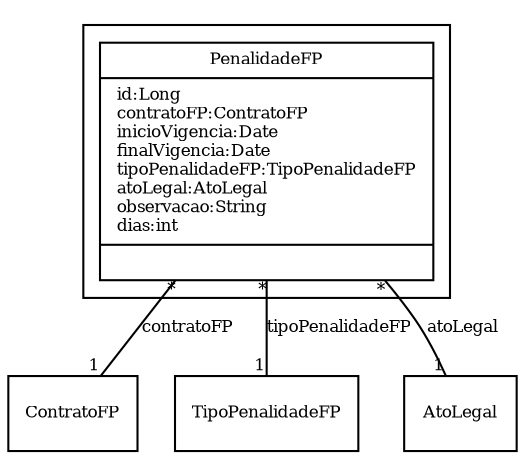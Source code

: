digraph G{
fontname = "Times-Roman"
fontsize = 8

node [
        fontname = "Times-Roman"
        fontsize = 8
        shape = "record"
]

edge [
        fontname = "Times-Roman"
        fontsize = 8
]

subgraph clusterPENALIDADE
{
PenalidadeFP [label = "{PenalidadeFP|id:Long\lcontratoFP:ContratoFP\linicioVigencia:Date\lfinalVigencia:Date\ltipoPenalidadeFP:TipoPenalidadeFP\latoLegal:AtoLegal\lobservacao:String\ldias:int\l|\l}"]
}
edge [arrowhead = "none" headlabel = "1" taillabel = "*"] PenalidadeFP -> ContratoFP [label = "contratoFP"]
edge [arrowhead = "none" headlabel = "1" taillabel = "*"] PenalidadeFP -> TipoPenalidadeFP [label = "tipoPenalidadeFP"]
edge [arrowhead = "none" headlabel = "1" taillabel = "*"] PenalidadeFP -> AtoLegal [label = "atoLegal"]
}
